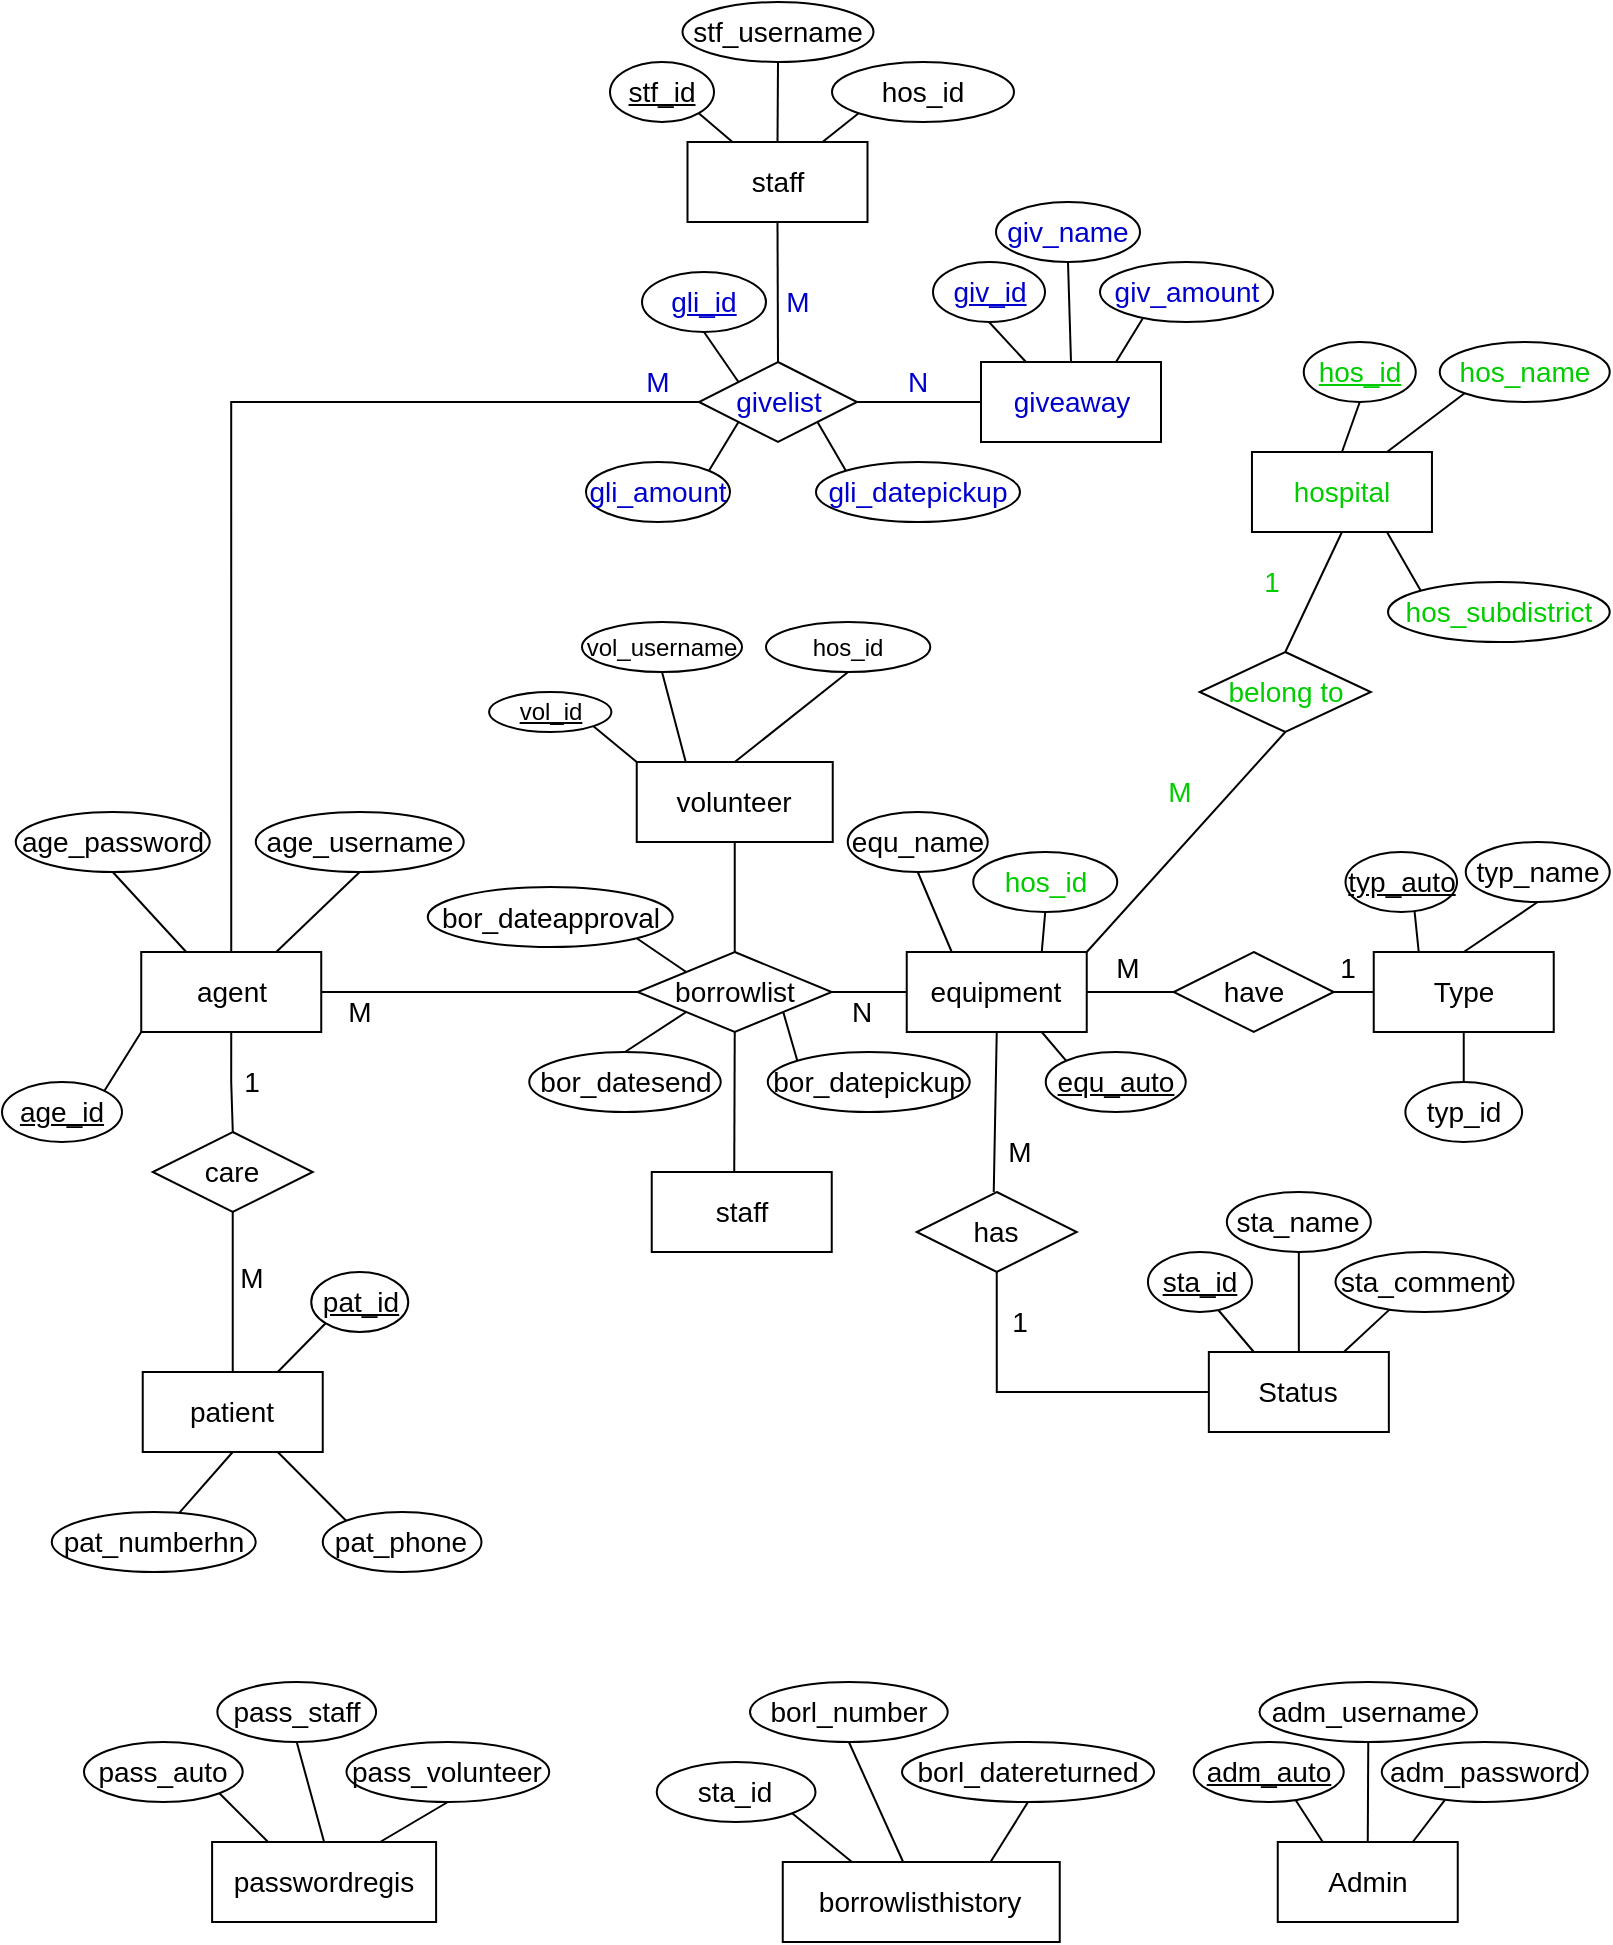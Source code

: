 <mxfile version="26.0.6">
  <diagram name="Page-1" id="g4jFMcm0eVery6ui0c0K">
    <mxGraphModel dx="1294" dy="649" grid="1" gridSize="10" guides="1" tooltips="1" connect="1" arrows="1" fold="1" page="1" pageScale="1" pageWidth="827" pageHeight="1169" math="0" shadow="0">
      <root>
        <mxCell id="0" />
        <mxCell id="1" parent="0" />
        <mxCell id="QGnAQyisiJ7Ppkhib9Jt-1" style="rounded=0;orthogonalLoop=1;jettySize=auto;html=1;exitX=0.75;exitY=1;exitDx=0;exitDy=0;entryX=0;entryY=0;entryDx=0;entryDy=0;endArrow=none;endFill=0;" parent="1" source="QGnAQyisiJ7Ppkhib9Jt-3" target="QGnAQyisiJ7Ppkhib9Jt-78" edge="1">
          <mxGeometry relative="1" as="geometry" />
        </mxCell>
        <mxCell id="QGnAQyisiJ7Ppkhib9Jt-2" style="rounded=0;orthogonalLoop=1;jettySize=auto;html=1;exitX=0.5;exitY=1;exitDx=0;exitDy=0;endArrow=none;endFill=0;" parent="1" source="QGnAQyisiJ7Ppkhib9Jt-3" target="QGnAQyisiJ7Ppkhib9Jt-75" edge="1">
          <mxGeometry relative="1" as="geometry" />
        </mxCell>
        <mxCell id="QGnAQyisiJ7Ppkhib9Jt-3" value="&lt;div style=&quot;font-size: 14px;&quot;&gt;&lt;font style=&quot;font-size: 14px;&quot;&gt;patient&lt;/font&gt;&lt;/div&gt;" style="rounded=0;whiteSpace=wrap;html=1;fontSize=14;" parent="1" vertex="1">
          <mxGeometry x="80.37" y="725" width="90" height="40" as="geometry" />
        </mxCell>
        <mxCell id="QGnAQyisiJ7Ppkhib9Jt-4" style="edgeStyle=orthogonalEdgeStyle;rounded=0;orthogonalLoop=1;jettySize=auto;html=1;exitX=0.5;exitY=1;exitDx=0;exitDy=0;endArrow=none;endFill=0;" parent="1" source="QGnAQyisiJ7Ppkhib9Jt-5" target="QGnAQyisiJ7Ppkhib9Jt-7" edge="1">
          <mxGeometry relative="1" as="geometry" />
        </mxCell>
        <mxCell id="0Sr6EJHMYYpEwXV3v2He-5" style="rounded=0;orthogonalLoop=1;jettySize=auto;html=1;exitX=0;exitY=1;exitDx=0;exitDy=0;entryX=1;entryY=0;entryDx=0;entryDy=0;endArrow=none;endFill=0;" edge="1" parent="1" source="QGnAQyisiJ7Ppkhib9Jt-5" target="QGnAQyisiJ7Ppkhib9Jt-50">
          <mxGeometry relative="1" as="geometry" />
        </mxCell>
        <mxCell id="QGnAQyisiJ7Ppkhib9Jt-5" value="&lt;div style=&quot;font-size: 14px;&quot;&gt;&lt;font style=&quot;font-size: 14px;&quot;&gt;agent&lt;/font&gt;&lt;/div&gt;" style="rounded=0;whiteSpace=wrap;html=1;fontSize=14;" parent="1" vertex="1">
          <mxGeometry x="79.62" y="515" width="90" height="40" as="geometry" />
        </mxCell>
        <mxCell id="QGnAQyisiJ7Ppkhib9Jt-6" style="edgeStyle=orthogonalEdgeStyle;rounded=0;orthogonalLoop=1;jettySize=auto;html=1;exitX=0.5;exitY=1;exitDx=0;exitDy=0;entryX=0.5;entryY=0;entryDx=0;entryDy=0;endArrow=none;endFill=0;" parent="1" source="QGnAQyisiJ7Ppkhib9Jt-7" target="QGnAQyisiJ7Ppkhib9Jt-3" edge="1">
          <mxGeometry relative="1" as="geometry" />
        </mxCell>
        <mxCell id="QGnAQyisiJ7Ppkhib9Jt-7" value="&lt;font style=&quot;font-size: 14px;&quot;&gt;care&lt;/font&gt;" style="rhombus;whiteSpace=wrap;html=1;fontSize=14;" parent="1" vertex="1">
          <mxGeometry x="85.37" y="605" width="80" height="40" as="geometry" />
        </mxCell>
        <mxCell id="QGnAQyisiJ7Ppkhib9Jt-8" value="&lt;div style=&quot;font-size: 14px;&quot;&gt;&lt;font style=&quot;font-size: 14px;&quot;&gt;equipment&lt;/font&gt;&lt;/div&gt;" style="rounded=0;whiteSpace=wrap;html=1;fontSize=14;" parent="1" vertex="1">
          <mxGeometry x="462.37" y="515" width="90" height="40" as="geometry" />
        </mxCell>
        <mxCell id="QGnAQyisiJ7Ppkhib9Jt-9" style="edgeStyle=orthogonalEdgeStyle;rounded=0;orthogonalLoop=1;jettySize=auto;html=1;exitX=0.5;exitY=0;exitDx=0;exitDy=0;endArrow=none;endFill=0;" parent="1" source="QGnAQyisiJ7Ppkhib9Jt-10" target="QGnAQyisiJ7Ppkhib9Jt-110" edge="1">
          <mxGeometry relative="1" as="geometry" />
        </mxCell>
        <mxCell id="QGnAQyisiJ7Ppkhib9Jt-10" value="borrowlist" style="rhombus;whiteSpace=wrap;html=1;fontSize=14;" parent="1" vertex="1">
          <mxGeometry x="327.87" y="515" width="97" height="40" as="geometry" />
        </mxCell>
        <mxCell id="QGnAQyisiJ7Ppkhib9Jt-11" value="" style="endArrow=none;html=1;rounded=0;exitX=1;exitY=0.5;exitDx=0;exitDy=0;endFill=0;entryX=0;entryY=0.5;entryDx=0;entryDy=0;fontSize=14;" parent="1" source="QGnAQyisiJ7Ppkhib9Jt-5" target="QGnAQyisiJ7Ppkhib9Jt-10" edge="1">
          <mxGeometry width="50" height="50" relative="1" as="geometry">
            <mxPoint x="544.87" y="545" as="sourcePoint" />
            <mxPoint x="316.87" y="535" as="targetPoint" />
          </mxGeometry>
        </mxCell>
        <mxCell id="QGnAQyisiJ7Ppkhib9Jt-12" value="" style="endArrow=none;html=1;rounded=0;exitX=1;exitY=0.5;exitDx=0;exitDy=0;entryX=0;entryY=0.5;entryDx=0;entryDy=0;fontSize=14;" parent="1" source="QGnAQyisiJ7Ppkhib9Jt-10" target="QGnAQyisiJ7Ppkhib9Jt-8" edge="1">
          <mxGeometry width="50" height="50" relative="1" as="geometry">
            <mxPoint x="474.87" y="545" as="sourcePoint" />
            <mxPoint x="524.87" y="495" as="targetPoint" />
          </mxGeometry>
        </mxCell>
        <mxCell id="QGnAQyisiJ7Ppkhib9Jt-13" value="&lt;font style=&quot;font-size: 14px;&quot;&gt;have&lt;/font&gt;" style="rhombus;whiteSpace=wrap;html=1;fontSize=14;" parent="1" vertex="1">
          <mxGeometry x="595.87" y="515" width="80" height="40" as="geometry" />
        </mxCell>
        <mxCell id="QGnAQyisiJ7Ppkhib9Jt-14" value="&lt;font style=&quot;font-size: 14px;&quot;&gt;Type&lt;/font&gt;" style="rounded=0;whiteSpace=wrap;html=1;fontSize=14;" parent="1" vertex="1">
          <mxGeometry x="695.87" y="515" width="90" height="40" as="geometry" />
        </mxCell>
        <mxCell id="QGnAQyisiJ7Ppkhib9Jt-15" value="" style="endArrow=none;html=1;rounded=0;exitX=1;exitY=0.5;exitDx=0;exitDy=0;entryX=0;entryY=0.5;entryDx=0;entryDy=0;fontSize=14;" parent="1" source="QGnAQyisiJ7Ppkhib9Jt-8" target="QGnAQyisiJ7Ppkhib9Jt-13" edge="1">
          <mxGeometry width="50" height="50" relative="1" as="geometry">
            <mxPoint x="844.87" y="615" as="sourcePoint" />
            <mxPoint x="894.87" y="565" as="targetPoint" />
          </mxGeometry>
        </mxCell>
        <mxCell id="QGnAQyisiJ7Ppkhib9Jt-16" value="&lt;font style=&quot;font-size: 14px;&quot;&gt;Status&lt;/font&gt;" style="rounded=0;whiteSpace=wrap;html=1;fontSize=14;" parent="1" vertex="1">
          <mxGeometry x="613.42" y="715" width="90" height="40" as="geometry" />
        </mxCell>
        <mxCell id="QGnAQyisiJ7Ppkhib9Jt-17" value="&lt;div style=&quot;font-size: 14px;&quot;&gt;&lt;font style=&quot;font-size: 14px;&quot;&gt;&lt;span style=&quot;background-color: transparent; color: light-dark(rgb(0, 0, 0), rgb(255, 255, 255));&quot;&gt;borrowlist&lt;/span&gt;history&lt;/font&gt;&lt;/div&gt;" style="rounded=0;whiteSpace=wrap;html=1;fontSize=14;" parent="1" vertex="1">
          <mxGeometry x="400.38" y="970" width="138.49" height="40" as="geometry" />
        </mxCell>
        <mxCell id="QGnAQyisiJ7Ppkhib9Jt-18" value="" style="endArrow=none;html=1;rounded=0;entryX=0;entryY=0.5;entryDx=0;entryDy=0;exitX=1;exitY=0.5;exitDx=0;exitDy=0;fontSize=14;" parent="1" source="QGnAQyisiJ7Ppkhib9Jt-13" target="QGnAQyisiJ7Ppkhib9Jt-14" edge="1">
          <mxGeometry width="50" height="50" relative="1" as="geometry">
            <mxPoint x="682.87" y="532.5" as="sourcePoint" />
            <mxPoint x="722.87" y="602.5" as="targetPoint" />
          </mxGeometry>
        </mxCell>
        <mxCell id="QGnAQyisiJ7Ppkhib9Jt-19" value="M" style="text;html=1;align=center;verticalAlign=middle;whiteSpace=wrap;rounded=0;fontSize=14;" parent="1" vertex="1">
          <mxGeometry x="124.87" y="665" width="20" height="25" as="geometry" />
        </mxCell>
        <mxCell id="QGnAQyisiJ7Ppkhib9Jt-20" value="1" style="text;html=1;align=center;verticalAlign=middle;whiteSpace=wrap;rounded=0;fontSize=14;" parent="1" vertex="1">
          <mxGeometry x="124.87" y="570" width="20" height="20" as="geometry" />
        </mxCell>
        <mxCell id="QGnAQyisiJ7Ppkhib9Jt-21" value="M" style="text;html=1;align=center;verticalAlign=middle;whiteSpace=wrap;rounded=0;fontSize=14;" parent="1" vertex="1">
          <mxGeometry x="178.87" y="535" width="20" height="20" as="geometry" />
        </mxCell>
        <mxCell id="QGnAQyisiJ7Ppkhib9Jt-22" value="N" style="text;html=1;align=center;verticalAlign=middle;whiteSpace=wrap;rounded=0;fontSize=14;" parent="1" vertex="1">
          <mxGeometry x="429.87" y="535" width="20" height="20" as="geometry" />
        </mxCell>
        <mxCell id="QGnAQyisiJ7Ppkhib9Jt-23" value="M" style="text;html=1;align=center;verticalAlign=middle;whiteSpace=wrap;rounded=0;fontSize=14;fontColor=#0000CC;" parent="1" vertex="1">
          <mxGeometry x="398" y="180" width="20" height="20" as="geometry" />
        </mxCell>
        <mxCell id="QGnAQyisiJ7Ppkhib9Jt-24" value="M" style="text;html=1;align=center;verticalAlign=middle;whiteSpace=wrap;rounded=0;fontSize=14;" parent="1" vertex="1">
          <mxGeometry x="562.87" y="512.5" width="20" height="20" as="geometry" />
        </mxCell>
        <mxCell id="QGnAQyisiJ7Ppkhib9Jt-25" value="1" style="text;html=1;align=center;verticalAlign=middle;whiteSpace=wrap;rounded=0;fontSize=14;" parent="1" vertex="1">
          <mxGeometry x="672.87" y="512.5" width="20" height="20" as="geometry" />
        </mxCell>
        <mxCell id="QGnAQyisiJ7Ppkhib9Jt-26" value="" style="endArrow=none;html=1;rounded=0;exitX=0.75;exitY=0;exitDx=0;exitDy=0;entryX=0.5;entryY=1;entryDx=0;entryDy=0;fontSize=14;" parent="1" source="QGnAQyisiJ7Ppkhib9Jt-5" target="QGnAQyisiJ7Ppkhib9Jt-48" edge="1">
          <mxGeometry width="50" height="50" relative="1" as="geometry">
            <mxPoint x="261.87" y="555" as="sourcePoint" />
            <mxPoint x="76.87" y="395" as="targetPoint" />
          </mxGeometry>
        </mxCell>
        <mxCell id="QGnAQyisiJ7Ppkhib9Jt-27" value="" style="endArrow=none;html=1;rounded=0;exitX=0.75;exitY=1;exitDx=0;exitDy=0;entryX=0;entryY=0;entryDx=0;entryDy=0;fontSize=14;" parent="1" source="QGnAQyisiJ7Ppkhib9Jt-8" target="QGnAQyisiJ7Ppkhib9Jt-97" edge="1">
          <mxGeometry width="50" height="50" relative="1" as="geometry">
            <mxPoint x="564.87" y="535" as="sourcePoint" />
            <mxPoint x="467.62" y="490.55" as="targetPoint" />
          </mxGeometry>
        </mxCell>
        <mxCell id="QGnAQyisiJ7Ppkhib9Jt-28" value="" style="endArrow=none;html=1;rounded=0;exitX=0.25;exitY=0;exitDx=0;exitDy=0;entryX=0.619;entryY=0.984;entryDx=0;entryDy=0;entryPerimeter=0;fontSize=14;" parent="1" source="QGnAQyisiJ7Ppkhib9Jt-14" target="QGnAQyisiJ7Ppkhib9Jt-67" edge="1">
          <mxGeometry width="50" height="50" relative="1" as="geometry">
            <mxPoint x="584.87" y="512.5" as="sourcePoint" />
            <mxPoint x="709.87" y="442.5" as="targetPoint" />
          </mxGeometry>
        </mxCell>
        <mxCell id="QGnAQyisiJ7Ppkhib9Jt-29" value="" style="endArrow=none;html=1;rounded=0;exitX=0.5;exitY=1;exitDx=0;exitDy=0;entryX=0.5;entryY=0;entryDx=0;entryDy=0;fontSize=14;" parent="1" source="QGnAQyisiJ7Ppkhib9Jt-14" target="QGnAQyisiJ7Ppkhib9Jt-68" edge="1">
          <mxGeometry width="50" height="50" relative="1" as="geometry">
            <mxPoint x="587.87" y="552.5" as="sourcePoint" />
            <mxPoint x="787.87" y="452.5" as="targetPoint" />
          </mxGeometry>
        </mxCell>
        <mxCell id="QGnAQyisiJ7Ppkhib9Jt-30" value="" style="endArrow=none;html=1;rounded=0;exitX=0.25;exitY=0;exitDx=0;exitDy=0;entryX=0.676;entryY=0.967;entryDx=0;entryDy=0;entryPerimeter=0;fontSize=14;" parent="1" source="QGnAQyisiJ7Ppkhib9Jt-16" target="QGnAQyisiJ7Ppkhib9Jt-71" edge="1">
          <mxGeometry width="50" height="50" relative="1" as="geometry">
            <mxPoint x="477.98" y="545" as="sourcePoint" />
            <mxPoint x="612.98" y="615" as="targetPoint" />
          </mxGeometry>
        </mxCell>
        <mxCell id="QGnAQyisiJ7Ppkhib9Jt-31" value="&lt;div style=&quot;font-size: 14px;&quot;&gt;&lt;font style=&quot;font-size: 14px;&quot;&gt;giveaway&lt;/font&gt;&lt;/div&gt;" style="rounded=0;whiteSpace=wrap;html=1;fontSize=14;fontColor=#0000CC;" parent="1" vertex="1">
          <mxGeometry x="499.5" y="220" width="90" height="40" as="geometry" />
        </mxCell>
        <mxCell id="QGnAQyisiJ7Ppkhib9Jt-32" value="givelist" style="rhombus;whiteSpace=wrap;html=1;fontSize=14;fontColor=#0000CC;" parent="1" vertex="1">
          <mxGeometry x="358.5" y="220" width="79" height="40" as="geometry" />
        </mxCell>
        <mxCell id="QGnAQyisiJ7Ppkhib9Jt-33" value="" style="endArrow=none;html=1;rounded=0;entryX=0;entryY=0.5;entryDx=0;entryDy=0;exitX=1;exitY=0.5;exitDx=0;exitDy=0;fontSize=14;fontColor=#0000CC;" parent="1" source="QGnAQyisiJ7Ppkhib9Jt-32" target="QGnAQyisiJ7Ppkhib9Jt-31" edge="1">
          <mxGeometry width="50" height="50" relative="1" as="geometry">
            <mxPoint x="388" y="410" as="sourcePoint" />
            <mxPoint x="438" y="360" as="targetPoint" />
          </mxGeometry>
        </mxCell>
        <mxCell id="QGnAQyisiJ7Ppkhib9Jt-34" value="" style="endArrow=none;html=1;rounded=0;exitX=0.5;exitY=0;exitDx=0;exitDy=0;entryX=0;entryY=0.5;entryDx=0;entryDy=0;edgeStyle=orthogonalEdgeStyle;fontSize=14;fontColor=#0000FF;" parent="1" source="QGnAQyisiJ7Ppkhib9Jt-5" target="QGnAQyisiJ7Ppkhib9Jt-32" edge="1">
          <mxGeometry width="50" height="50" relative="1" as="geometry">
            <mxPoint x="418" y="400" as="sourcePoint" />
            <mxPoint x="468" y="350" as="targetPoint" />
          </mxGeometry>
        </mxCell>
        <mxCell id="QGnAQyisiJ7Ppkhib9Jt-35" value="M" style="text;html=1;align=center;verticalAlign=middle;whiteSpace=wrap;rounded=0;fontSize=14;fontColor=#0000CC;" parent="1" vertex="1">
          <mxGeometry x="328" y="220" width="20" height="20" as="geometry" />
        </mxCell>
        <mxCell id="QGnAQyisiJ7Ppkhib9Jt-36" value="N" style="text;html=1;align=center;verticalAlign=middle;whiteSpace=wrap;rounded=0;fontSize=14;fontColor=#0000CC;" parent="1" vertex="1">
          <mxGeometry x="458" y="220" width="20" height="20" as="geometry" />
        </mxCell>
        <mxCell id="QGnAQyisiJ7Ppkhib9Jt-37" value="" style="endArrow=none;html=1;rounded=0;entryX=0.309;entryY=0.944;entryDx=0;entryDy=0;entryPerimeter=0;exitX=0.75;exitY=0;exitDx=0;exitDy=0;fontSize=14;" parent="1" source="QGnAQyisiJ7Ppkhib9Jt-16" target="QGnAQyisiJ7Ppkhib9Jt-72" edge="1">
          <mxGeometry width="50" height="50" relative="1" as="geometry">
            <mxPoint x="687.98" y="655" as="sourcePoint" />
            <mxPoint x="702.98" y="615" as="targetPoint" />
          </mxGeometry>
        </mxCell>
        <mxCell id="QGnAQyisiJ7Ppkhib9Jt-38" value="" style="endArrow=none;html=1;rounded=0;exitX=0.25;exitY=0;exitDx=0;exitDy=0;entryX=0.5;entryY=1;entryDx=0;entryDy=0;fontSize=14;fontColor=#0000CC;" parent="1" source="QGnAQyisiJ7Ppkhib9Jt-31" target="QGnAQyisiJ7Ppkhib9Jt-52" edge="1">
          <mxGeometry width="50" height="50" relative="1" as="geometry">
            <mxPoint x="547" y="350" as="sourcePoint" />
            <mxPoint x="548.5" y="190" as="targetPoint" />
          </mxGeometry>
        </mxCell>
        <mxCell id="QGnAQyisiJ7Ppkhib9Jt-39" value="" style="endArrow=none;html=1;rounded=0;exitX=0.75;exitY=0;exitDx=0;exitDy=0;entryX=0.247;entryY=0.942;entryDx=0;entryDy=0;entryPerimeter=0;fontSize=14;fontColor=#0000CC;" parent="1" source="QGnAQyisiJ7Ppkhib9Jt-31" target="QGnAQyisiJ7Ppkhib9Jt-51" edge="1">
          <mxGeometry width="50" height="50" relative="1" as="geometry">
            <mxPoint x="580.5" y="220" as="sourcePoint" />
            <mxPoint x="650.5" y="180" as="targetPoint" />
          </mxGeometry>
        </mxCell>
        <mxCell id="QGnAQyisiJ7Ppkhib9Jt-40" value="&lt;div style=&quot;font-size: 14px;&quot;&gt;&lt;font style=&quot;font-size: 14px;&quot;&gt;Admin&lt;/font&gt;&lt;/div&gt;" style="rounded=0;whiteSpace=wrap;html=1;fontSize=14;" parent="1" vertex="1">
          <mxGeometry x="647.88" y="960" width="90" height="40" as="geometry" />
        </mxCell>
        <mxCell id="QGnAQyisiJ7Ppkhib9Jt-41" value="&lt;div style=&quot;font-size: 14px;&quot;&gt;&lt;font style=&quot;font-size: 14px;&quot;&gt;staff&lt;/font&gt;&lt;/div&gt;" style="rounded=0;whiteSpace=wrap;html=1;fontSize=14;" parent="1" vertex="1">
          <mxGeometry x="352.75" y="110" width="90" height="40" as="geometry" />
        </mxCell>
        <mxCell id="QGnAQyisiJ7Ppkhib9Jt-42" value="" style="endArrow=none;html=1;rounded=0;exitX=0.5;exitY=0;exitDx=0;exitDy=0;entryX=0.5;entryY=1;entryDx=0;entryDy=0;fontSize=14;" parent="1" source="QGnAQyisiJ7Ppkhib9Jt-32" target="QGnAQyisiJ7Ppkhib9Jt-41" edge="1">
          <mxGeometry width="50" height="50" relative="1" as="geometry">
            <mxPoint x="408" y="330" as="sourcePoint" />
            <mxPoint x="458" y="280" as="targetPoint" />
          </mxGeometry>
        </mxCell>
        <mxCell id="QGnAQyisiJ7Ppkhib9Jt-43" value="&lt;font style=&quot;font-size: 14px;&quot;&gt;has&lt;/font&gt;" style="rhombus;whiteSpace=wrap;html=1;fontSize=14;" parent="1" vertex="1">
          <mxGeometry x="467.37" y="635" width="80" height="40" as="geometry" />
        </mxCell>
        <mxCell id="QGnAQyisiJ7Ppkhib9Jt-44" value="" style="endArrow=none;html=1;rounded=0;exitX=0.5;exitY=1;exitDx=0;exitDy=0;entryX=0.5;entryY=0;entryDx=0;entryDy=0;fontSize=14;" parent="1" source="QGnAQyisiJ7Ppkhib9Jt-8" edge="1">
          <mxGeometry width="50" height="50" relative="1" as="geometry">
            <mxPoint x="424.87" y="655" as="sourcePoint" />
            <mxPoint x="505.87" y="635" as="targetPoint" />
          </mxGeometry>
        </mxCell>
        <mxCell id="QGnAQyisiJ7Ppkhib9Jt-45" value="" style="endArrow=none;html=1;rounded=0;exitX=0.5;exitY=1;exitDx=0;exitDy=0;entryX=0;entryY=0.5;entryDx=0;entryDy=0;edgeStyle=orthogonalEdgeStyle;fontSize=14;" parent="1" source="QGnAQyisiJ7Ppkhib9Jt-43" target="QGnAQyisiJ7Ppkhib9Jt-16" edge="1">
          <mxGeometry width="50" height="50" relative="1" as="geometry">
            <mxPoint x="461.87" y="645" as="sourcePoint" />
            <mxPoint x="511.87" y="595" as="targetPoint" />
          </mxGeometry>
        </mxCell>
        <mxCell id="QGnAQyisiJ7Ppkhib9Jt-46" value="M" style="text;html=1;align=center;verticalAlign=middle;whiteSpace=wrap;rounded=0;fontSize=14;" parent="1" vertex="1">
          <mxGeometry x="508.87" y="605" width="20" height="20" as="geometry" />
        </mxCell>
        <mxCell id="QGnAQyisiJ7Ppkhib9Jt-47" value="1" style="text;html=1;align=center;verticalAlign=middle;whiteSpace=wrap;rounded=0;fontSize=14;" parent="1" vertex="1">
          <mxGeometry x="508.87" y="690" width="20" height="20" as="geometry" />
        </mxCell>
        <mxCell id="QGnAQyisiJ7Ppkhib9Jt-48" value="&lt;font style=&quot;font-size: 14px;&quot;&gt;age_username&lt;/font&gt;" style="ellipse;whiteSpace=wrap;html=1;fontSize=14;" parent="1" vertex="1">
          <mxGeometry x="136.87" y="445" width="104" height="30" as="geometry" />
        </mxCell>
        <mxCell id="QGnAQyisiJ7Ppkhib9Jt-50" value="&lt;font style=&quot;font-size: 14px;&quot;&gt;&lt;u&gt;age_id&lt;/u&gt;&lt;/font&gt;" style="ellipse;whiteSpace=wrap;html=1;fontSize=14;" parent="1" vertex="1">
          <mxGeometry x="10" y="580" width="60" height="30" as="geometry" />
        </mxCell>
        <mxCell id="QGnAQyisiJ7Ppkhib9Jt-51" value="&lt;font style=&quot;font-size: 14px;&quot;&gt;giv_amount&lt;/font&gt;" style="ellipse;whiteSpace=wrap;html=1;fontSize=14;fontColor=#0000CC;" parent="1" vertex="1">
          <mxGeometry x="559" y="170" width="86.5" height="30" as="geometry" />
        </mxCell>
        <mxCell id="QGnAQyisiJ7Ppkhib9Jt-52" value="&lt;font style=&quot;font-size: 14px;&quot;&gt;&lt;u&gt;giv_id&lt;/u&gt;&lt;/font&gt;" style="ellipse;whiteSpace=wrap;html=1;fontSize=14;fontColor=#0000CC;" parent="1" vertex="1">
          <mxGeometry x="475.5" y="170" width="56" height="30" as="geometry" />
        </mxCell>
        <mxCell id="QGnAQyisiJ7Ppkhib9Jt-53" value="&lt;font style=&quot;font-size: 14px;&quot;&gt;giv_name&lt;/font&gt;" style="ellipse;whiteSpace=wrap;html=1;fontSize=14;fontColor=#0000CC;" parent="1" vertex="1">
          <mxGeometry x="507" y="140" width="72" height="30" as="geometry" />
        </mxCell>
        <mxCell id="QGnAQyisiJ7Ppkhib9Jt-54" value="" style="endArrow=none;html=1;rounded=0;exitX=0.5;exitY=0;exitDx=0;exitDy=0;entryX=0.5;entryY=1;entryDx=0;entryDy=0;fontSize=14;" parent="1" source="QGnAQyisiJ7Ppkhib9Jt-31" target="QGnAQyisiJ7Ppkhib9Jt-53" edge="1">
          <mxGeometry width="50" height="50" relative="1" as="geometry">
            <mxPoint x="619.5" y="220" as="sourcePoint" />
            <mxPoint x="642.5" y="183" as="targetPoint" />
          </mxGeometry>
        </mxCell>
        <mxCell id="QGnAQyisiJ7Ppkhib9Jt-55" style="rounded=0;orthogonalLoop=1;jettySize=auto;html=1;exitX=0.5;exitY=1;exitDx=0;exitDy=0;entryX=0.25;entryY=0;entryDx=0;entryDy=0;endArrow=none;endFill=0;" parent="1" source="QGnAQyisiJ7Ppkhib9Jt-56" target="QGnAQyisiJ7Ppkhib9Jt-5" edge="1">
          <mxGeometry relative="1" as="geometry" />
        </mxCell>
        <mxCell id="QGnAQyisiJ7Ppkhib9Jt-56" value="&lt;font style=&quot;font-size: 14px;&quot;&gt;age_password&lt;/font&gt;" style="ellipse;whiteSpace=wrap;html=1;fontSize=14;" parent="1" vertex="1">
          <mxGeometry x="16.87" y="445" width="97" height="30" as="geometry" />
        </mxCell>
        <mxCell id="QGnAQyisiJ7Ppkhib9Jt-57" value="&lt;font style=&quot;font-size: 14px; color: light-dark(rgb(0, 0, 0), rgb(0, 204, 0));&quot;&gt;hos_id&lt;/font&gt;" style="ellipse;whiteSpace=wrap;html=1;fontSize=14;" parent="1" vertex="1">
          <mxGeometry x="425" y="70" width="91" height="30" as="geometry" />
        </mxCell>
        <mxCell id="QGnAQyisiJ7Ppkhib9Jt-58" value="&lt;font style=&quot;font-size: 14px;&quot;&gt;&lt;u&gt;stf_id&lt;/u&gt;&lt;/font&gt;" style="ellipse;whiteSpace=wrap;html=1;fontSize=14;" parent="1" vertex="1">
          <mxGeometry x="314" y="70" width="52" height="30" as="geometry" />
        </mxCell>
        <mxCell id="QGnAQyisiJ7Ppkhib9Jt-59" value="&lt;font style=&quot;font-size: 14px;&quot;&gt;stf_username&lt;/font&gt;" style="ellipse;whiteSpace=wrap;html=1;fontSize=14;" parent="1" vertex="1">
          <mxGeometry x="350.25" y="40" width="95.5" height="30" as="geometry" />
        </mxCell>
        <mxCell id="QGnAQyisiJ7Ppkhib9Jt-60" value="" style="endArrow=none;html=1;rounded=0;exitX=0.75;exitY=0;exitDx=0;exitDy=0;entryX=0;entryY=1;entryDx=0;entryDy=0;fontSize=14;" parent="1" source="QGnAQyisiJ7Ppkhib9Jt-41" target="QGnAQyisiJ7Ppkhib9Jt-57" edge="1">
          <mxGeometry width="50" height="50" relative="1" as="geometry">
            <mxPoint x="413" y="110" as="sourcePoint" />
            <mxPoint x="463" y="60" as="targetPoint" />
          </mxGeometry>
        </mxCell>
        <mxCell id="QGnAQyisiJ7Ppkhib9Jt-61" value="" style="endArrow=none;html=1;rounded=0;exitX=0.5;exitY=0;exitDx=0;exitDy=0;entryX=0.5;entryY=1;entryDx=0;entryDy=0;fontSize=14;" parent="1" source="QGnAQyisiJ7Ppkhib9Jt-41" target="QGnAQyisiJ7Ppkhib9Jt-59" edge="1">
          <mxGeometry width="50" height="50" relative="1" as="geometry">
            <mxPoint x="438" y="120" as="sourcePoint" />
            <mxPoint x="481" y="83" as="targetPoint" />
          </mxGeometry>
        </mxCell>
        <mxCell id="QGnAQyisiJ7Ppkhib9Jt-62" value="" style="endArrow=none;html=1;rounded=0;exitX=0.25;exitY=0;exitDx=0;exitDy=0;entryX=1;entryY=1;entryDx=0;entryDy=0;fontSize=14;" parent="1" source="QGnAQyisiJ7Ppkhib9Jt-41" target="QGnAQyisiJ7Ppkhib9Jt-58" edge="1">
          <mxGeometry width="50" height="50" relative="1" as="geometry">
            <mxPoint x="408" y="120" as="sourcePoint" />
            <mxPoint x="428" y="50" as="targetPoint" />
          </mxGeometry>
        </mxCell>
        <mxCell id="QGnAQyisiJ7Ppkhib9Jt-63" value="&lt;font color=&quot;#00cc00&quot; style=&quot;font-size: 14px;&quot;&gt;hos_id&lt;/font&gt;" style="ellipse;whiteSpace=wrap;html=1;fontSize=14;" parent="1" vertex="1">
          <mxGeometry x="495.62" y="465" width="72" height="30" as="geometry" />
        </mxCell>
        <mxCell id="QGnAQyisiJ7Ppkhib9Jt-64" value="&lt;font style=&quot;font-size: 14px;&quot;&gt;equ_name&lt;/font&gt;" style="ellipse;whiteSpace=wrap;html=1;fontSize=14;" parent="1" vertex="1">
          <mxGeometry x="432.87" y="445" width="70" height="30" as="geometry" />
        </mxCell>
        <mxCell id="QGnAQyisiJ7Ppkhib9Jt-65" value="" style="endArrow=none;html=1;rounded=0;exitX=0.25;exitY=0;exitDx=0;exitDy=0;entryX=0.5;entryY=1;entryDx=0;entryDy=0;fontSize=14;" parent="1" source="QGnAQyisiJ7Ppkhib9Jt-8" target="QGnAQyisiJ7Ppkhib9Jt-64" edge="1">
          <mxGeometry width="50" height="50" relative="1" as="geometry">
            <mxPoint x="501.87" y="475" as="sourcePoint" />
            <mxPoint x="485.87" y="455" as="targetPoint" />
          </mxGeometry>
        </mxCell>
        <mxCell id="QGnAQyisiJ7Ppkhib9Jt-66" value="" style="endArrow=none;html=1;rounded=0;exitX=0.75;exitY=0;exitDx=0;exitDy=0;entryX=0.5;entryY=1;entryDx=0;entryDy=0;fontSize=14;" parent="1" source="QGnAQyisiJ7Ppkhib9Jt-8" target="QGnAQyisiJ7Ppkhib9Jt-63" edge="1">
          <mxGeometry width="50" height="50" relative="1" as="geometry">
            <mxPoint x="531.87" y="475" as="sourcePoint" />
            <mxPoint x="541.87" y="416" as="targetPoint" />
          </mxGeometry>
        </mxCell>
        <mxCell id="QGnAQyisiJ7Ppkhib9Jt-67" value="&lt;font style=&quot;font-size: 14px;&quot;&gt;&lt;u&gt;typ_auto&lt;/u&gt;&lt;/font&gt;" style="ellipse;whiteSpace=wrap;html=1;fontSize=14;" parent="1" vertex="1">
          <mxGeometry x="681.76" y="465" width="55.75" height="30" as="geometry" />
        </mxCell>
        <mxCell id="QGnAQyisiJ7Ppkhib9Jt-68" value="&lt;font style=&quot;font-size: 14px;&quot;&gt;typ_id&lt;/font&gt;" style="ellipse;whiteSpace=wrap;html=1;fontSize=14;" parent="1" vertex="1">
          <mxGeometry x="711.68" y="580" width="58.38" height="30" as="geometry" />
        </mxCell>
        <mxCell id="QGnAQyisiJ7Ppkhib9Jt-69" value="&lt;font style=&quot;font-size: 14px;&quot;&gt;typ_name&lt;/font&gt;" style="ellipse;whiteSpace=wrap;html=1;fontSize=14;" parent="1" vertex="1">
          <mxGeometry x="741.87" y="460" width="72" height="30" as="geometry" />
        </mxCell>
        <mxCell id="QGnAQyisiJ7Ppkhib9Jt-70" value="" style="endArrow=none;html=1;rounded=0;exitX=0.5;exitY=0;exitDx=0;exitDy=0;entryX=0.5;entryY=1;entryDx=0;entryDy=0;fontSize=14;" parent="1" source="QGnAQyisiJ7Ppkhib9Jt-14" target="QGnAQyisiJ7Ppkhib9Jt-69" edge="1">
          <mxGeometry width="50" height="50" relative="1" as="geometry">
            <mxPoint x="778.87" y="472.5" as="sourcePoint" />
            <mxPoint x="797.87" y="432.5" as="targetPoint" />
          </mxGeometry>
        </mxCell>
        <mxCell id="QGnAQyisiJ7Ppkhib9Jt-71" value="&lt;font style=&quot;font-size: 14px;&quot;&gt;&lt;u&gt;sta_id&lt;/u&gt;&lt;/font&gt;" style="ellipse;whiteSpace=wrap;html=1;fontSize=14;" parent="1" vertex="1">
          <mxGeometry x="582.98" y="665" width="52" height="30" as="geometry" />
        </mxCell>
        <mxCell id="QGnAQyisiJ7Ppkhib9Jt-72" value="&lt;font style=&quot;font-size: 14px;&quot;&gt;sta_comment&lt;/font&gt;" style="ellipse;whiteSpace=wrap;html=1;fontSize=14;" parent="1" vertex="1">
          <mxGeometry x="676.76" y="665" width="89" height="30" as="geometry" />
        </mxCell>
        <mxCell id="QGnAQyisiJ7Ppkhib9Jt-73" value="&lt;font style=&quot;font-size: 14px;&quot;&gt;sta_name&lt;/font&gt;" style="ellipse;whiteSpace=wrap;html=1;fontSize=14;" parent="1" vertex="1">
          <mxGeometry x="622.42" y="635" width="72" height="30" as="geometry" />
        </mxCell>
        <mxCell id="QGnAQyisiJ7Ppkhib9Jt-74" value="" style="endArrow=none;html=1;rounded=0;entryX=0.5;entryY=1;entryDx=0;entryDy=0;exitX=0.5;exitY=0;exitDx=0;exitDy=0;fontSize=14;" parent="1" source="QGnAQyisiJ7Ppkhib9Jt-16" target="QGnAQyisiJ7Ppkhib9Jt-73" edge="1">
          <mxGeometry width="50" height="50" relative="1" as="geometry">
            <mxPoint x="657.98" y="655" as="sourcePoint" />
            <mxPoint x="703.98" y="615" as="targetPoint" />
          </mxGeometry>
        </mxCell>
        <mxCell id="QGnAQyisiJ7Ppkhib9Jt-75" value="&lt;font style=&quot;font-size: 14px;&quot;&gt;pat_numberhn&lt;/font&gt;" style="ellipse;whiteSpace=wrap;html=1;fontSize=14;" parent="1" vertex="1">
          <mxGeometry x="34.87" y="795" width="102" height="30" as="geometry" />
        </mxCell>
        <mxCell id="QGnAQyisiJ7Ppkhib9Jt-76" style="rounded=0;orthogonalLoop=1;jettySize=auto;html=1;exitX=0;exitY=1;exitDx=0;exitDy=0;entryX=0.75;entryY=0;entryDx=0;entryDy=0;endArrow=none;endFill=0;" parent="1" source="QGnAQyisiJ7Ppkhib9Jt-77" target="QGnAQyisiJ7Ppkhib9Jt-3" edge="1">
          <mxGeometry relative="1" as="geometry" />
        </mxCell>
        <mxCell id="QGnAQyisiJ7Ppkhib9Jt-77" value="&lt;font style=&quot;font-size: 14px;&quot;&gt;&lt;u&gt;pat_id&lt;/u&gt;&lt;/font&gt;" style="ellipse;whiteSpace=wrap;html=1;fontSize=14;" parent="1" vertex="1">
          <mxGeometry x="164.62" y="675" width="48.5" height="30" as="geometry" />
        </mxCell>
        <mxCell id="QGnAQyisiJ7Ppkhib9Jt-78" value="&lt;font style=&quot;font-size: 14px;&quot;&gt;pat_phone&lt;/font&gt;" style="ellipse;whiteSpace=wrap;html=1;fontSize=14;" parent="1" vertex="1">
          <mxGeometry x="170.37" y="795" width="79.38" height="30" as="geometry" />
        </mxCell>
        <mxCell id="QGnAQyisiJ7Ppkhib9Jt-79" value="&lt;font style=&quot;font-size: 14px;&quot;&gt;bor_datepickup&lt;/font&gt;" style="ellipse;whiteSpace=wrap;html=1;fontSize=14;" parent="1" vertex="1">
          <mxGeometry x="392.87" y="565" width="101" height="30" as="geometry" />
        </mxCell>
        <mxCell id="QGnAQyisiJ7Ppkhib9Jt-80" value="" style="endArrow=none;html=1;rounded=0;exitX=0;exitY=0;exitDx=0;exitDy=0;entryX=1;entryY=1;entryDx=0;entryDy=0;fontSize=14;" parent="1" source="QGnAQyisiJ7Ppkhib9Jt-79" target="QGnAQyisiJ7Ppkhib9Jt-10" edge="1">
          <mxGeometry width="50" height="50" relative="1" as="geometry">
            <mxPoint x="390.87" y="495" as="sourcePoint" />
            <mxPoint x="374.87" y="522" as="targetPoint" />
          </mxGeometry>
        </mxCell>
        <mxCell id="QGnAQyisiJ7Ppkhib9Jt-81" value="&lt;font style=&quot;font-size: 14px;&quot;&gt;&lt;u&gt;adm_auto&lt;/u&gt;&lt;/font&gt;" style="ellipse;whiteSpace=wrap;html=1;fontSize=14;" parent="1" vertex="1">
          <mxGeometry x="605.87" y="910" width="75" height="30" as="geometry" />
        </mxCell>
        <mxCell id="QGnAQyisiJ7Ppkhib9Jt-82" value="&lt;font style=&quot;font-size: 14px;&quot;&gt;adm_password&lt;/font&gt;" style="ellipse;whiteSpace=wrap;html=1;fontSize=14;" parent="1" vertex="1">
          <mxGeometry x="699.87" y="910" width="103" height="30" as="geometry" />
        </mxCell>
        <mxCell id="QGnAQyisiJ7Ppkhib9Jt-83" value="&lt;font style=&quot;font-size: 14px;&quot;&gt;adm_username&lt;/font&gt;" style="ellipse;whiteSpace=wrap;html=1;fontSize=14;" parent="1" vertex="1">
          <mxGeometry x="638.76" y="880" width="108.75" height="30" as="geometry" />
        </mxCell>
        <mxCell id="QGnAQyisiJ7Ppkhib9Jt-84" value="" style="endArrow=none;html=1;rounded=0;exitX=0.25;exitY=0;exitDx=0;exitDy=0;entryX=0.681;entryY=0.976;entryDx=0;entryDy=0;entryPerimeter=0;fontSize=14;" parent="1" source="QGnAQyisiJ7Ppkhib9Jt-40" target="QGnAQyisiJ7Ppkhib9Jt-81" edge="1">
          <mxGeometry width="50" height="50" relative="1" as="geometry">
            <mxPoint x="496.12" y="840" as="sourcePoint" />
            <mxPoint x="546.12" y="790" as="targetPoint" />
          </mxGeometry>
        </mxCell>
        <mxCell id="QGnAQyisiJ7Ppkhib9Jt-85" value="" style="endArrow=none;html=1;rounded=0;exitX=0.5;exitY=0;exitDx=0;exitDy=0;entryX=0.5;entryY=1;entryDx=0;entryDy=0;fontSize=14;" parent="1" source="QGnAQyisiJ7Ppkhib9Jt-40" target="QGnAQyisiJ7Ppkhib9Jt-83" edge="1">
          <mxGeometry width="50" height="50" relative="1" as="geometry">
            <mxPoint x="496.12" y="840" as="sourcePoint" />
            <mxPoint x="546.12" y="790" as="targetPoint" />
          </mxGeometry>
        </mxCell>
        <mxCell id="QGnAQyisiJ7Ppkhib9Jt-86" value="" style="endArrow=none;html=1;rounded=0;exitX=0.75;exitY=0;exitDx=0;exitDy=0;entryX=0.306;entryY=0.969;entryDx=0;entryDy=0;entryPerimeter=0;fontSize=14;" parent="1" source="QGnAQyisiJ7Ppkhib9Jt-40" target="QGnAQyisiJ7Ppkhib9Jt-82" edge="1">
          <mxGeometry width="50" height="50" relative="1" as="geometry">
            <mxPoint x="496.12" y="840" as="sourcePoint" />
            <mxPoint x="546.12" y="790" as="targetPoint" />
          </mxGeometry>
        </mxCell>
        <mxCell id="QGnAQyisiJ7Ppkhib9Jt-87" value="&lt;font style=&quot;font-size: 14px;&quot;&gt;gli_datepickup&lt;/font&gt;" style="ellipse;whiteSpace=wrap;html=1;fontSize=14;fontColor=#0000CC;" parent="1" vertex="1">
          <mxGeometry x="417" y="270" width="102" height="30" as="geometry" />
        </mxCell>
        <mxCell id="QGnAQyisiJ7Ppkhib9Jt-88" value="&lt;font style=&quot;font-size: 14px;&quot;&gt;gli_amount&lt;/font&gt;" style="ellipse;whiteSpace=wrap;html=1;fontSize=14;fontColor=#0000CC;" parent="1" vertex="1">
          <mxGeometry x="302" y="270" width="72" height="30" as="geometry" />
        </mxCell>
        <mxCell id="QGnAQyisiJ7Ppkhib9Jt-89" value="&lt;font style=&quot;font-size: 14px;&quot;&gt;&lt;u&gt;gli_id&lt;/u&gt;&lt;/font&gt;" style="ellipse;whiteSpace=wrap;html=1;fontSize=14;fontColor=#0000CC;" parent="1" vertex="1">
          <mxGeometry x="330" y="175" width="62" height="30" as="geometry" />
        </mxCell>
        <mxCell id="QGnAQyisiJ7Ppkhib9Jt-90" value="" style="endArrow=none;html=1;rounded=0;exitX=0;exitY=0;exitDx=0;exitDy=0;entryX=1;entryY=1;entryDx=0;entryDy=0;fontSize=14;fontColor=#0000CC;" parent="1" source="QGnAQyisiJ7Ppkhib9Jt-87" target="QGnAQyisiJ7Ppkhib9Jt-32" edge="1">
          <mxGeometry width="50" height="50" relative="1" as="geometry">
            <mxPoint x="463" y="285" as="sourcePoint" />
            <mxPoint x="417" y="255" as="targetPoint" />
          </mxGeometry>
        </mxCell>
        <mxCell id="QGnAQyisiJ7Ppkhib9Jt-91" value="" style="endArrow=none;html=1;rounded=0;exitX=0;exitY=0;exitDx=0;exitDy=0;entryX=0.5;entryY=1;entryDx=0;entryDy=0;fontSize=14;fontColor=#0000CC;" parent="1" source="QGnAQyisiJ7Ppkhib9Jt-32" target="QGnAQyisiJ7Ppkhib9Jt-89" edge="1">
          <mxGeometry width="50" height="50" relative="1" as="geometry">
            <mxPoint x="377" y="225" as="sourcePoint" />
            <mxPoint x="331" y="195" as="targetPoint" />
          </mxGeometry>
        </mxCell>
        <mxCell id="QGnAQyisiJ7Ppkhib9Jt-92" value="" style="endArrow=none;html=1;rounded=0;exitX=1;exitY=0;exitDx=0;exitDy=0;entryX=0;entryY=1;entryDx=0;entryDy=0;fontSize=14;fontColor=#0000CC;" parent="1" source="QGnAQyisiJ7Ppkhib9Jt-88" target="QGnAQyisiJ7Ppkhib9Jt-32" edge="1">
          <mxGeometry width="50" height="50" relative="1" as="geometry">
            <mxPoint x="439" y="286" as="sourcePoint" />
            <mxPoint x="428" y="265" as="targetPoint" />
          </mxGeometry>
        </mxCell>
        <mxCell id="QGnAQyisiJ7Ppkhib9Jt-93" value="&lt;div style=&quot;font-size: 14px;&quot;&gt;&lt;font style=&quot;font-size: 14px;&quot;&gt;staff&lt;/font&gt;&lt;/div&gt;" style="rounded=0;whiteSpace=wrap;html=1;fontSize=14;" parent="1" vertex="1">
          <mxGeometry x="334.87" y="625" width="90" height="40" as="geometry" />
        </mxCell>
        <mxCell id="QGnAQyisiJ7Ppkhib9Jt-94" value="" style="endArrow=none;html=1;rounded=0;exitX=0.5;exitY=0;exitDx=0;exitDy=0;entryX=0.5;entryY=1;entryDx=0;entryDy=0;fontSize=14;" parent="1" target="QGnAQyisiJ7Ppkhib9Jt-10" edge="1">
          <mxGeometry width="50" height="50" relative="1" as="geometry">
            <mxPoint x="376.12" y="625" as="sourcePoint" />
            <mxPoint x="397.87" y="560" as="targetPoint" />
          </mxGeometry>
        </mxCell>
        <mxCell id="QGnAQyisiJ7Ppkhib9Jt-95" value="&lt;font style=&quot;font-size: 14px;&quot;&gt;hospital&lt;/font&gt;" style="rounded=0;whiteSpace=wrap;html=1;fontSize=14;fontColor=#00CC00;" parent="1" vertex="1">
          <mxGeometry x="634.98" y="265" width="90" height="40" as="geometry" />
        </mxCell>
        <mxCell id="QGnAQyisiJ7Ppkhib9Jt-96" value="" style="endArrow=none;html=1;rounded=0;entryX=0.5;entryY=1;entryDx=0;entryDy=0;fontSize=14;exitX=0.5;exitY=0;exitDx=0;exitDy=0;" parent="1" source="QGnAQyisiJ7Ppkhib9Jt-102" target="QGnAQyisiJ7Ppkhib9Jt-95" edge="1">
          <mxGeometry width="50" height="50" relative="1" as="geometry">
            <mxPoint x="628" y="330" as="sourcePoint" />
            <mxPoint x="631" y="307.5" as="targetPoint" />
          </mxGeometry>
        </mxCell>
        <mxCell id="QGnAQyisiJ7Ppkhib9Jt-97" value="&lt;font style=&quot;font-size: 14px;&quot;&gt;&lt;u&gt;equ_auto&lt;/u&gt;&lt;/font&gt;" style="ellipse;whiteSpace=wrap;html=1;fontSize=14;" parent="1" vertex="1">
          <mxGeometry x="531.87" y="565" width="70" height="30" as="geometry" />
        </mxCell>
        <mxCell id="QGnAQyisiJ7Ppkhib9Jt-98" value="&lt;span style=&quot;font-size: 14px;&quot;&gt;&lt;u&gt;hos_id&lt;/u&gt;&lt;/span&gt;" style="ellipse;whiteSpace=wrap;html=1;fontSize=14;fontColor=#00CC00;" parent="1" vertex="1">
          <mxGeometry x="660.88" y="210" width="56" height="30" as="geometry" />
        </mxCell>
        <mxCell id="QGnAQyisiJ7Ppkhib9Jt-99" value="&lt;font style=&quot;font-size: 14px;&quot;&gt;hos_name&lt;/font&gt;" style="ellipse;whiteSpace=wrap;html=1;fontSize=14;fontColor=#00CC00;" parent="1" vertex="1">
          <mxGeometry x="728.87" y="210" width="85" height="30" as="geometry" />
        </mxCell>
        <mxCell id="QGnAQyisiJ7Ppkhib9Jt-100" value="" style="endArrow=none;html=1;rounded=0;exitX=0.5;exitY=0;exitDx=0;exitDy=0;entryX=0.5;entryY=1;entryDx=0;entryDy=0;fontSize=14;fontColor=#00CC00;" parent="1" source="QGnAQyisiJ7Ppkhib9Jt-95" target="QGnAQyisiJ7Ppkhib9Jt-98" edge="1">
          <mxGeometry width="50" height="50" relative="1" as="geometry">
            <mxPoint x="577" y="230" as="sourcePoint" />
            <mxPoint x="590" y="208" as="targetPoint" />
          </mxGeometry>
        </mxCell>
        <mxCell id="QGnAQyisiJ7Ppkhib9Jt-101" value="" style="endArrow=none;html=1;rounded=0;exitX=0.75;exitY=0;exitDx=0;exitDy=0;entryX=0;entryY=1;entryDx=0;entryDy=0;fontSize=14;fontColor=#00CC00;" parent="1" source="QGnAQyisiJ7Ppkhib9Jt-95" target="QGnAQyisiJ7Ppkhib9Jt-99" edge="1">
          <mxGeometry width="50" height="50" relative="1" as="geometry">
            <mxPoint x="587" y="240" as="sourcePoint" />
            <mxPoint x="600" y="218" as="targetPoint" />
          </mxGeometry>
        </mxCell>
        <mxCell id="QGnAQyisiJ7Ppkhib9Jt-102" value="&lt;font style=&quot;font-size: 14px;&quot;&gt;belong to&lt;/font&gt;" style="rhombus;whiteSpace=wrap;html=1;fontSize=14;fontColor=#00CC00;" parent="1" vertex="1">
          <mxGeometry x="608.86" y="365" width="85.56" height="40" as="geometry" />
        </mxCell>
        <mxCell id="QGnAQyisiJ7Ppkhib9Jt-103" value="" style="endArrow=none;html=1;rounded=0;entryX=0.5;entryY=1;entryDx=0;entryDy=0;fontSize=14;exitX=1;exitY=0;exitDx=0;exitDy=0;" parent="1" source="QGnAQyisiJ7Ppkhib9Jt-8" target="QGnAQyisiJ7Ppkhib9Jt-102" edge="1">
          <mxGeometry width="50" height="50" relative="1" as="geometry">
            <mxPoint x="570" y="410" as="sourcePoint" />
            <mxPoint x="676" y="310" as="targetPoint" />
          </mxGeometry>
        </mxCell>
        <mxCell id="QGnAQyisiJ7Ppkhib9Jt-104" style="rounded=0;orthogonalLoop=1;jettySize=auto;html=1;exitX=0.5;exitY=0;exitDx=0;exitDy=0;entryX=0;entryY=1;entryDx=0;entryDy=0;endArrow=none;endFill=0;" parent="1" source="QGnAQyisiJ7Ppkhib9Jt-105" target="QGnAQyisiJ7Ppkhib9Jt-10" edge="1">
          <mxGeometry relative="1" as="geometry" />
        </mxCell>
        <mxCell id="QGnAQyisiJ7Ppkhib9Jt-105" value="bor_datesend" style="ellipse;whiteSpace=wrap;html=1;fontSize=14;" parent="1" vertex="1">
          <mxGeometry x="273.62" y="565" width="95.75" height="30" as="geometry" />
        </mxCell>
        <mxCell id="QGnAQyisiJ7Ppkhib9Jt-106" style="rounded=0;orthogonalLoop=1;jettySize=auto;html=1;exitX=1;exitY=1;exitDx=0;exitDy=0;entryX=0;entryY=0;entryDx=0;entryDy=0;endArrow=none;endFill=0;" parent="1" source="QGnAQyisiJ7Ppkhib9Jt-107" target="QGnAQyisiJ7Ppkhib9Jt-10" edge="1">
          <mxGeometry relative="1" as="geometry" />
        </mxCell>
        <mxCell id="QGnAQyisiJ7Ppkhib9Jt-107" value="&lt;font style=&quot;font-size: 14px;&quot;&gt;bor_dateapproval&lt;/font&gt;" style="ellipse;whiteSpace=wrap;html=1;fontSize=14;" parent="1" vertex="1">
          <mxGeometry x="222.87" y="482.5" width="122.5" height="30" as="geometry" />
        </mxCell>
        <mxCell id="QGnAQyisiJ7Ppkhib9Jt-108" value="1" style="text;html=1;align=center;verticalAlign=middle;whiteSpace=wrap;rounded=0;fontSize=14;fontColor=#00CC00;" parent="1" vertex="1">
          <mxGeometry x="634.98" y="320" width="20" height="20" as="geometry" />
        </mxCell>
        <mxCell id="QGnAQyisiJ7Ppkhib9Jt-109" value="M" style="text;html=1;align=center;verticalAlign=middle;whiteSpace=wrap;rounded=0;fontSize=14;fontColor=#00CC00;" parent="1" vertex="1">
          <mxGeometry x="588.86" y="425" width="20" height="20" as="geometry" />
        </mxCell>
        <mxCell id="QGnAQyisiJ7Ppkhib9Jt-110" value="&lt;font style=&quot;font-size: 14px;&quot;&gt;volunteer&lt;/font&gt;" style="rounded=0;whiteSpace=wrap;html=1;" parent="1" vertex="1">
          <mxGeometry x="327.37" y="420" width="98" height="40" as="geometry" />
        </mxCell>
        <mxCell id="QGnAQyisiJ7Ppkhib9Jt-111" style="rounded=0;orthogonalLoop=1;jettySize=auto;html=1;exitX=0;exitY=0;exitDx=0;exitDy=0;entryX=0.75;entryY=1;entryDx=0;entryDy=0;endArrow=none;endFill=0;" parent="1" source="QGnAQyisiJ7Ppkhib9Jt-112" target="QGnAQyisiJ7Ppkhib9Jt-95" edge="1">
          <mxGeometry relative="1" as="geometry" />
        </mxCell>
        <mxCell id="QGnAQyisiJ7Ppkhib9Jt-112" value="&lt;font style=&quot;font-size: 14px;&quot;&gt;hos_subdistrict&lt;/font&gt;" style="ellipse;whiteSpace=wrap;html=1;fontSize=14;fontColor=#00CC00;" parent="1" vertex="1">
          <mxGeometry x="703" y="330" width="110.87" height="30" as="geometry" />
        </mxCell>
        <mxCell id="QGnAQyisiJ7Ppkhib9Jt-113" style="rounded=0;orthogonalLoop=1;jettySize=auto;html=1;exitX=1;exitY=1;exitDx=0;exitDy=0;entryX=0;entryY=0;entryDx=0;entryDy=0;endArrow=none;endFill=0;" parent="1" source="QGnAQyisiJ7Ppkhib9Jt-114" target="QGnAQyisiJ7Ppkhib9Jt-110" edge="1">
          <mxGeometry relative="1" as="geometry" />
        </mxCell>
        <mxCell id="QGnAQyisiJ7Ppkhib9Jt-114" value="&lt;u&gt;vol_id&lt;/u&gt;" style="ellipse;whiteSpace=wrap;html=1;" parent="1" vertex="1">
          <mxGeometry x="253.56" y="385" width="61.13" height="20" as="geometry" />
        </mxCell>
        <mxCell id="QGnAQyisiJ7Ppkhib9Jt-115" style="rounded=0;orthogonalLoop=1;jettySize=auto;html=1;exitX=0.5;exitY=1;exitDx=0;exitDy=0;entryX=0.25;entryY=0;entryDx=0;entryDy=0;endArrow=none;endFill=0;" parent="1" source="QGnAQyisiJ7Ppkhib9Jt-116" target="QGnAQyisiJ7Ppkhib9Jt-110" edge="1">
          <mxGeometry relative="1" as="geometry" />
        </mxCell>
        <mxCell id="QGnAQyisiJ7Ppkhib9Jt-116" value="vol_username" style="ellipse;whiteSpace=wrap;html=1;" parent="1" vertex="1">
          <mxGeometry x="300" y="350" width="80" height="25" as="geometry" />
        </mxCell>
        <mxCell id="QGnAQyisiJ7Ppkhib9Jt-117" style="rounded=0;orthogonalLoop=1;jettySize=auto;html=1;exitX=0.5;exitY=1;exitDx=0;exitDy=0;entryX=0.5;entryY=0;entryDx=0;entryDy=0;endArrow=none;endFill=0;" parent="1" source="QGnAQyisiJ7Ppkhib9Jt-118" target="QGnAQyisiJ7Ppkhib9Jt-110" edge="1">
          <mxGeometry relative="1" as="geometry" />
        </mxCell>
        <mxCell id="QGnAQyisiJ7Ppkhib9Jt-118" value="&lt;font style=&quot;color: light-dark(rgb(0, 0, 0), rgb(0, 204, 0));&quot;&gt;hos_id&lt;/font&gt;" style="ellipse;whiteSpace=wrap;html=1;" parent="1" vertex="1">
          <mxGeometry x="392" y="350" width="82.13" height="25" as="geometry" />
        </mxCell>
        <mxCell id="QGnAQyisiJ7Ppkhib9Jt-119" value="&lt;div style=&quot;font-size: 14px;&quot;&gt;&lt;font style=&quot;font-size: 14px;&quot;&gt;passwordregis&lt;/font&gt;&lt;/div&gt;" style="rounded=0;whiteSpace=wrap;html=1;fontSize=14;" parent="1" vertex="1">
          <mxGeometry x="115.05" y="960" width="112" height="40" as="geometry" />
        </mxCell>
        <mxCell id="QGnAQyisiJ7Ppkhib9Jt-120" style="rounded=0;orthogonalLoop=1;jettySize=auto;html=1;exitX=0.5;exitY=1;exitDx=0;exitDy=0;entryX=0.5;entryY=0;entryDx=0;entryDy=0;endArrow=none;endFill=0;" parent="1" source="QGnAQyisiJ7Ppkhib9Jt-121" target="QGnAQyisiJ7Ppkhib9Jt-119" edge="1">
          <mxGeometry relative="1" as="geometry" />
        </mxCell>
        <mxCell id="QGnAQyisiJ7Ppkhib9Jt-121" value="&lt;font style=&quot;font-size: 14px;&quot;&gt;pass_staff&lt;/font&gt;" style="ellipse;whiteSpace=wrap;html=1;fontSize=14;" parent="1" vertex="1">
          <mxGeometry x="117.67" y="880" width="79.38" height="30" as="geometry" />
        </mxCell>
        <mxCell id="QGnAQyisiJ7Ppkhib9Jt-122" style="rounded=0;orthogonalLoop=1;jettySize=auto;html=1;exitX=0.5;exitY=1;exitDx=0;exitDy=0;entryX=0.75;entryY=0;entryDx=0;entryDy=0;endArrow=none;endFill=0;" parent="1" source="QGnAQyisiJ7Ppkhib9Jt-123" target="QGnAQyisiJ7Ppkhib9Jt-119" edge="1">
          <mxGeometry relative="1" as="geometry" />
        </mxCell>
        <mxCell id="QGnAQyisiJ7Ppkhib9Jt-123" value="&lt;font style=&quot;font-size: 14px;&quot;&gt;pass_volunteer&lt;/font&gt;" style="ellipse;whiteSpace=wrap;html=1;fontSize=14;" parent="1" vertex="1">
          <mxGeometry x="182.24" y="910" width="101.38" height="30" as="geometry" />
        </mxCell>
        <mxCell id="QGnAQyisiJ7Ppkhib9Jt-124" style="rounded=0;orthogonalLoop=1;jettySize=auto;html=1;exitX=1;exitY=1;exitDx=0;exitDy=0;entryX=0.25;entryY=0;entryDx=0;entryDy=0;endArrow=none;endFill=0;" parent="1" source="QGnAQyisiJ7Ppkhib9Jt-125" target="QGnAQyisiJ7Ppkhib9Jt-119" edge="1">
          <mxGeometry relative="1" as="geometry" />
        </mxCell>
        <mxCell id="QGnAQyisiJ7Ppkhib9Jt-125" value="&lt;font style=&quot;font-size: 14px;&quot;&gt;pass_auto&lt;/font&gt;" style="ellipse;whiteSpace=wrap;html=1;fontSize=14;" parent="1" vertex="1">
          <mxGeometry x="50.98" y="910" width="79.38" height="30" as="geometry" />
        </mxCell>
        <mxCell id="0Sr6EJHMYYpEwXV3v2He-2" style="rounded=0;orthogonalLoop=1;jettySize=auto;html=1;exitX=0.5;exitY=1;exitDx=0;exitDy=0;entryX=0.75;entryY=0;entryDx=0;entryDy=0;endArrow=none;endFill=0;" edge="1" parent="1" source="QGnAQyisiJ7Ppkhib9Jt-126" target="QGnAQyisiJ7Ppkhib9Jt-17">
          <mxGeometry relative="1" as="geometry" />
        </mxCell>
        <mxCell id="QGnAQyisiJ7Ppkhib9Jt-126" value="&lt;font style=&quot;font-size: 14px;&quot;&gt;borl_datereturned&lt;/font&gt;" style="ellipse;whiteSpace=wrap;html=1;fontSize=14;" parent="1" vertex="1">
          <mxGeometry x="460" y="910" width="126.01" height="30" as="geometry" />
        </mxCell>
        <mxCell id="0Sr6EJHMYYpEwXV3v2He-3" style="rounded=0;orthogonalLoop=1;jettySize=auto;html=1;exitX=0.5;exitY=1;exitDx=0;exitDy=0;endArrow=none;endFill=0;" edge="1" parent="1" source="QGnAQyisiJ7Ppkhib9Jt-127" target="QGnAQyisiJ7Ppkhib9Jt-17">
          <mxGeometry relative="1" as="geometry" />
        </mxCell>
        <mxCell id="QGnAQyisiJ7Ppkhib9Jt-127" value="&lt;font style=&quot;font-size: 14px;&quot;&gt;borl_number&lt;/font&gt;" style="ellipse;whiteSpace=wrap;html=1;fontSize=14;" parent="1" vertex="1">
          <mxGeometry x="384" y="880" width="98.86" height="30" as="geometry" />
        </mxCell>
        <mxCell id="0Sr6EJHMYYpEwXV3v2He-4" style="rounded=0;orthogonalLoop=1;jettySize=auto;html=1;exitX=1;exitY=1;exitDx=0;exitDy=0;entryX=0.25;entryY=0;entryDx=0;entryDy=0;endArrow=none;endFill=0;" edge="1" parent="1" source="QGnAQyisiJ7Ppkhib9Jt-128" target="QGnAQyisiJ7Ppkhib9Jt-17">
          <mxGeometry relative="1" as="geometry" />
        </mxCell>
        <mxCell id="QGnAQyisiJ7Ppkhib9Jt-128" value="&lt;font style=&quot;font-size: 14px;&quot;&gt;sta_id&lt;/font&gt;" style="ellipse;whiteSpace=wrap;html=1;fontSize=14;" parent="1" vertex="1">
          <mxGeometry x="337.37" y="920" width="79.38" height="30" as="geometry" />
        </mxCell>
      </root>
    </mxGraphModel>
  </diagram>
</mxfile>
